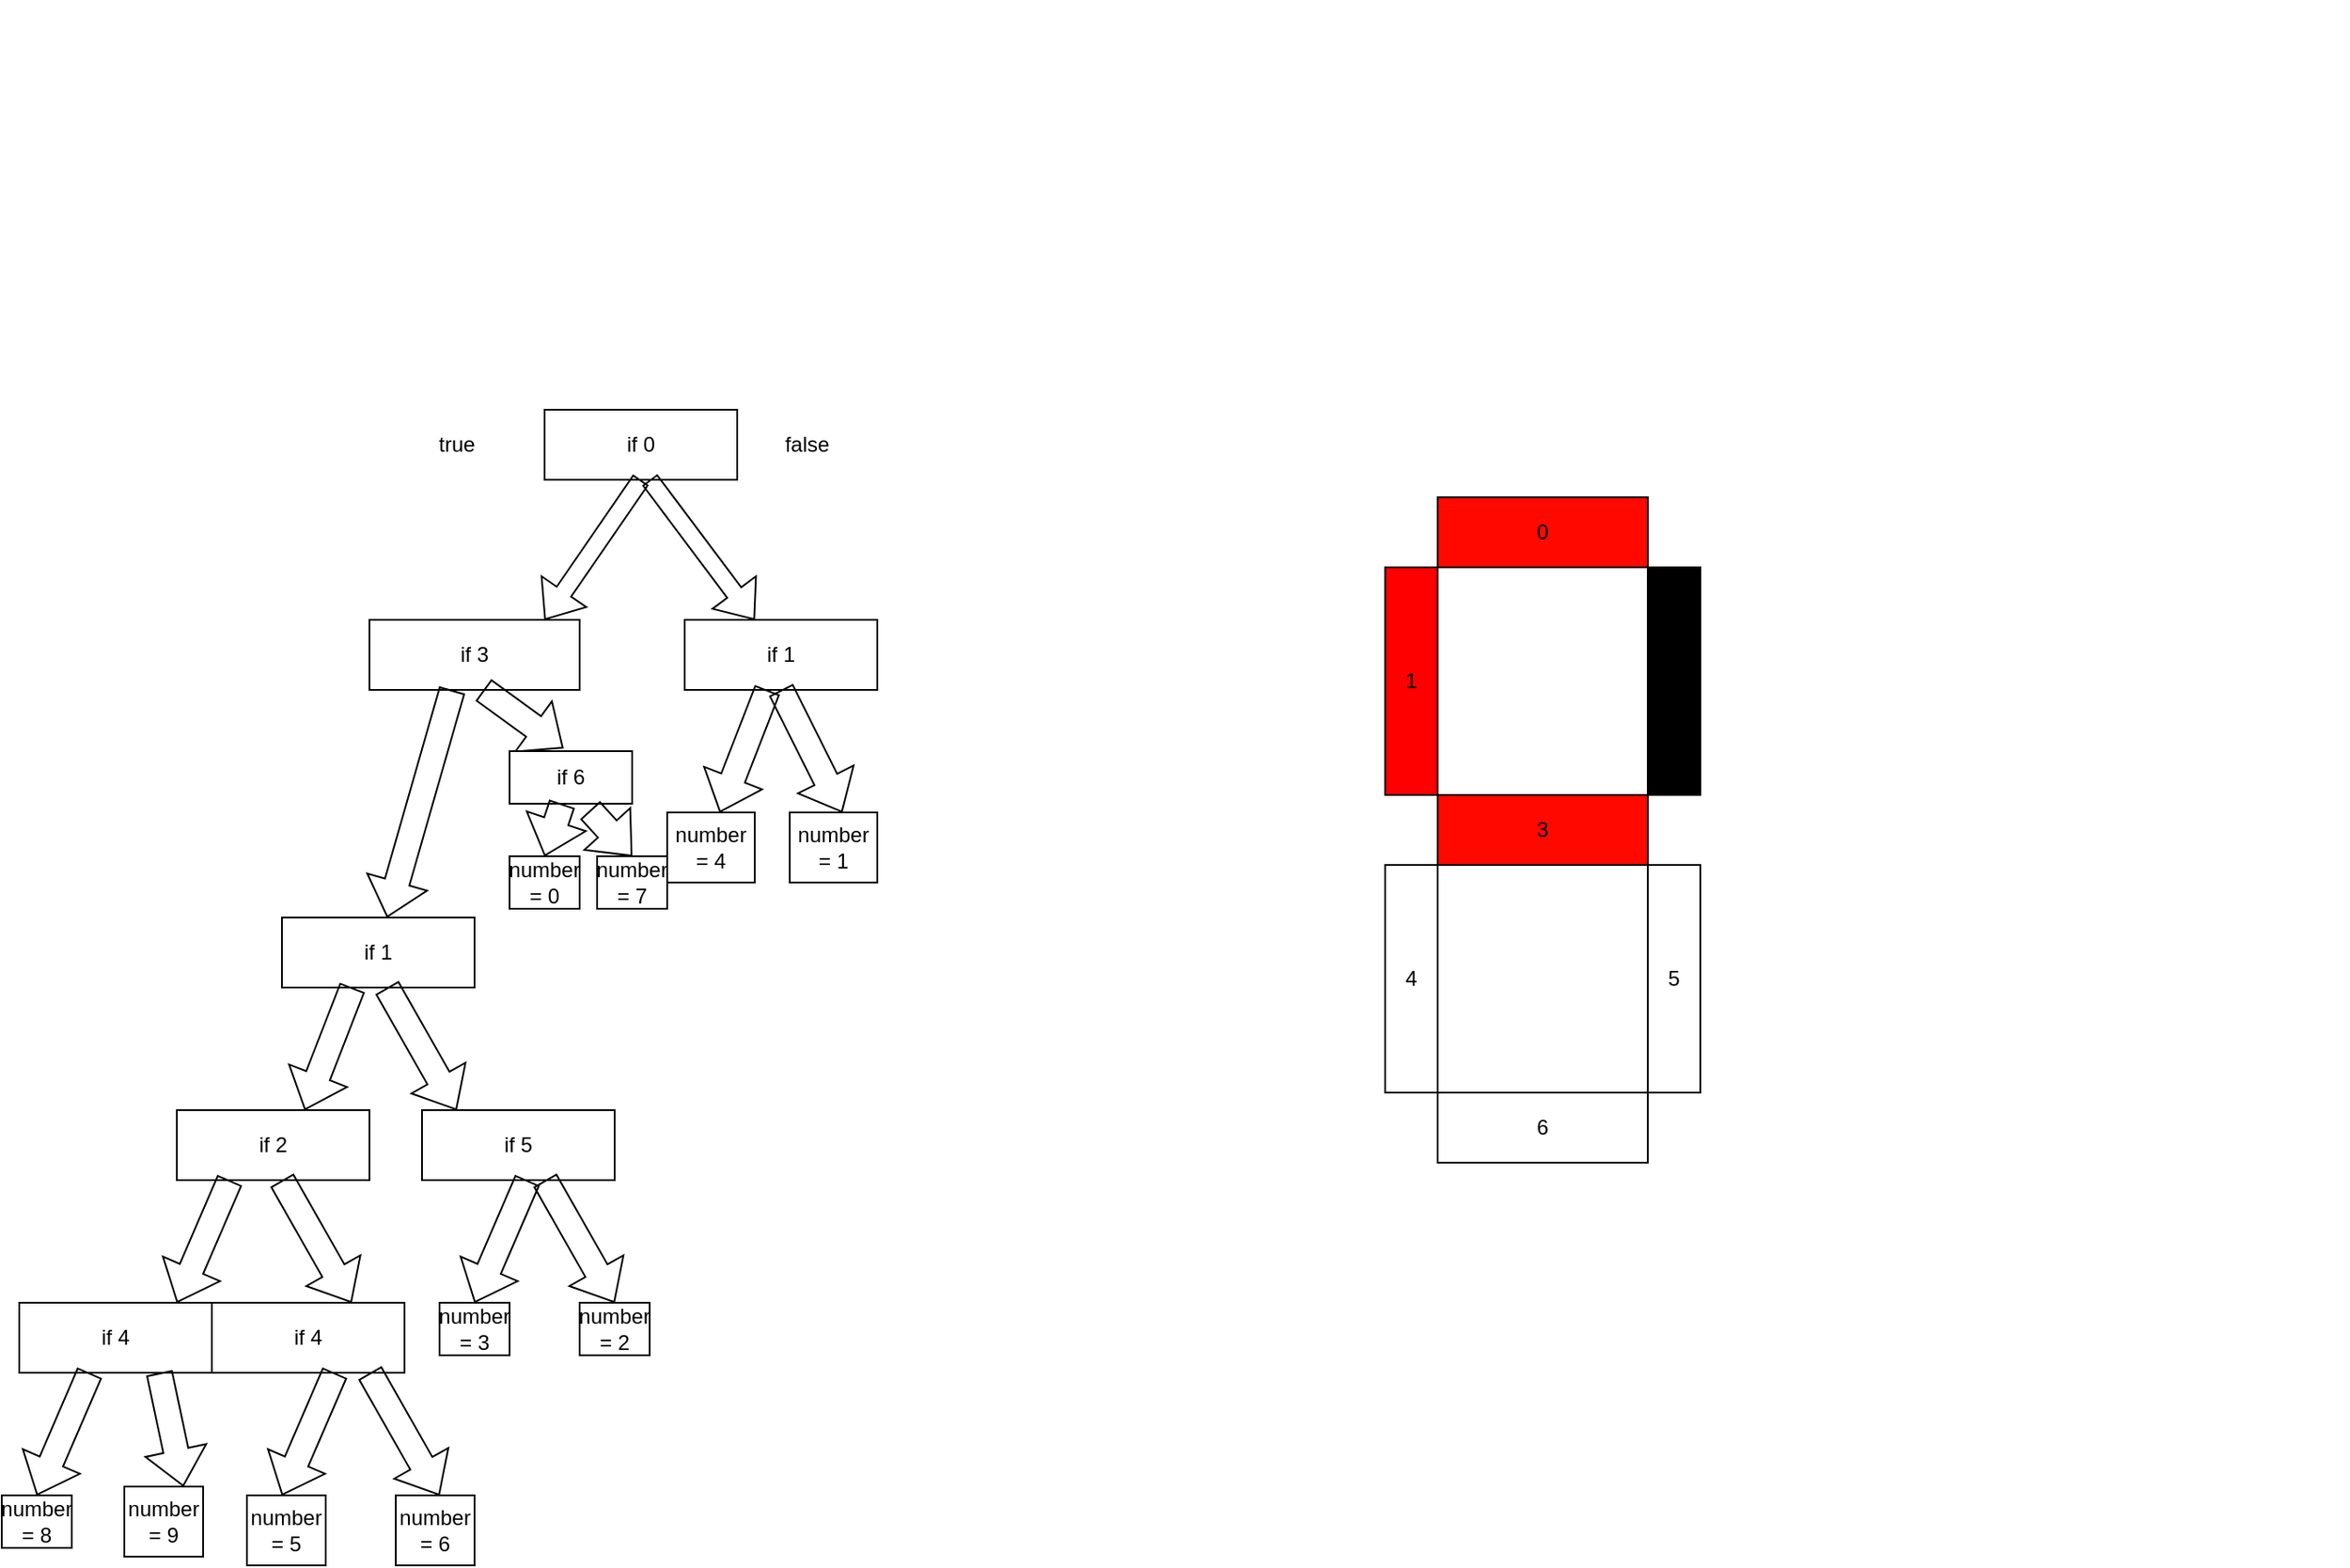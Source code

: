 <mxfile version="18.0.1" type="device"><diagram id="Xr8OxJ0P8EvN6Njdgw4-" name="Seite-1"><mxGraphModel dx="1348" dy="2014" grid="1" gridSize="10" guides="1" tooltips="1" connect="1" arrows="1" fold="1" page="1" pageScale="1" pageWidth="827" pageHeight="1169" math="0" shadow="0"><root><mxCell id="0"/><mxCell id="1" parent="0"/><mxCell id="fYKB4aPmAJ3K0RbzFW2a-1" value="0" style="rounded=0;whiteSpace=wrap;html=1;fillColor=#FF0800;" vertex="1" parent="1"><mxGeometry x="620" y="140" width="120" height="40" as="geometry"/></mxCell><mxCell id="fYKB4aPmAJ3K0RbzFW2a-3" value="1" style="rounded=0;whiteSpace=wrap;html=1;fillColor=#FF0000;" vertex="1" parent="1"><mxGeometry x="590" y="180" width="30" height="130" as="geometry"/></mxCell><mxCell id="fYKB4aPmAJ3K0RbzFW2a-4" value="2" style="rounded=0;whiteSpace=wrap;html=1;fillColor=#000000;" vertex="1" parent="1"><mxGeometry x="740" y="180" width="30" height="130" as="geometry"/></mxCell><mxCell id="fYKB4aPmAJ3K0RbzFW2a-5" value="3" style="rounded=0;whiteSpace=wrap;html=1;fillColor=#FF0800;strokeColor=#000000;" vertex="1" parent="1"><mxGeometry x="620" y="310" width="120" height="40" as="geometry"/></mxCell><mxCell id="fYKB4aPmAJ3K0RbzFW2a-6" value="4" style="rounded=0;whiteSpace=wrap;html=1;" vertex="1" parent="1"><mxGeometry x="590" y="350" width="30" height="130" as="geometry"/></mxCell><mxCell id="fYKB4aPmAJ3K0RbzFW2a-7" value="5" style="rounded=0;whiteSpace=wrap;html=1;" vertex="1" parent="1"><mxGeometry x="740" y="350" width="30" height="130" as="geometry"/></mxCell><mxCell id="fYKB4aPmAJ3K0RbzFW2a-8" value="6" style="rounded=0;whiteSpace=wrap;html=1;" vertex="1" parent="1"><mxGeometry x="620" y="480" width="120" height="40" as="geometry"/></mxCell><mxCell id="fYKB4aPmAJ3K0RbzFW2a-9" value="if 0" style="rounded=0;whiteSpace=wrap;html=1;" vertex="1" parent="1"><mxGeometry x="110" y="90" width="110" height="40" as="geometry"/></mxCell><mxCell id="fYKB4aPmAJ3K0RbzFW2a-10" value="" style="shape=flexArrow;endArrow=classic;html=1;rounded=0;" edge="1" parent="1"><mxGeometry width="50" height="50" relative="1" as="geometry"><mxPoint x="170" y="130" as="sourcePoint"/><mxPoint x="230" y="210" as="targetPoint"/></mxGeometry></mxCell><mxCell id="fYKB4aPmAJ3K0RbzFW2a-11" value="" style="shape=flexArrow;endArrow=classic;html=1;rounded=0;exitX=0.5;exitY=1;exitDx=0;exitDy=0;" edge="1" parent="1" source="fYKB4aPmAJ3K0RbzFW2a-9"><mxGeometry width="50" height="50" relative="1" as="geometry"><mxPoint x="160" y="140" as="sourcePoint"/><mxPoint x="110" y="210" as="targetPoint"/></mxGeometry></mxCell><mxCell id="fYKB4aPmAJ3K0RbzFW2a-12" value="if 1" style="rounded=0;whiteSpace=wrap;html=1;" vertex="1" parent="1"><mxGeometry x="190" y="210" width="110" height="40" as="geometry"/></mxCell><mxCell id="fYKB4aPmAJ3K0RbzFW2a-13" value="if 3" style="rounded=0;whiteSpace=wrap;html=1;" vertex="1" parent="1"><mxGeometry x="10" y="210" width="120" height="40" as="geometry"/></mxCell><mxCell id="fYKB4aPmAJ3K0RbzFW2a-14" value="false" style="text;html=1;strokeColor=none;fillColor=none;align=center;verticalAlign=middle;whiteSpace=wrap;rounded=0;" vertex="1" parent="1"><mxGeometry x="230" y="95" width="60" height="30" as="geometry"/></mxCell><mxCell id="fYKB4aPmAJ3K0RbzFW2a-15" value="true" style="text;html=1;strokeColor=none;fillColor=none;align=center;verticalAlign=middle;whiteSpace=wrap;rounded=0;" vertex="1" parent="1"><mxGeometry x="30" y="95" width="60" height="30" as="geometry"/></mxCell><mxCell id="fYKB4aPmAJ3K0RbzFW2a-17" value="" style="shape=flexArrow;endArrow=classic;html=1;rounded=0;width=14.483;endSize=6.517;" edge="1" parent="1" source="fYKB4aPmAJ3K0RbzFW2a-12"><mxGeometry width="50" height="50" relative="1" as="geometry"><mxPoint x="180" y="140" as="sourcePoint"/><mxPoint x="210" y="320" as="targetPoint"/></mxGeometry></mxCell><mxCell id="fYKB4aPmAJ3K0RbzFW2a-18" value="number = 4" style="rounded=0;whiteSpace=wrap;html=1;" vertex="1" parent="1"><mxGeometry x="180" y="320" width="50" height="40" as="geometry"/></mxCell><mxCell id="fYKB4aPmAJ3K0RbzFW2a-19" value="" style="shape=flexArrow;endArrow=classic;html=1;rounded=0;width=14.483;endSize=6.517;exitX=0.5;exitY=1;exitDx=0;exitDy=0;" edge="1" parent="1" source="fYKB4aPmAJ3K0RbzFW2a-12"><mxGeometry width="50" height="50" relative="1" as="geometry"><mxPoint x="247.222" y="260" as="sourcePoint"/><mxPoint x="280" y="320" as="targetPoint"/></mxGeometry></mxCell><mxCell id="fYKB4aPmAJ3K0RbzFW2a-20" value="number = 1" style="rounded=0;whiteSpace=wrap;html=1;" vertex="1" parent="1"><mxGeometry x="250" y="320" width="50" height="40" as="geometry"/></mxCell><mxCell id="fYKB4aPmAJ3K0RbzFW2a-21" value="" style="shape=flexArrow;endArrow=classic;html=1;rounded=0;width=14.483;endSize=6.517;" edge="1" parent="1"><mxGeometry width="50" height="50" relative="1" as="geometry"><mxPoint x="57.222" y="250" as="sourcePoint"/><mxPoint x="20" y="380" as="targetPoint"/></mxGeometry></mxCell><mxCell id="fYKB4aPmAJ3K0RbzFW2a-22" value="" style="shape=flexArrow;endArrow=classic;html=1;rounded=0;width=14.483;endSize=6.517;exitX=0.5;exitY=1;exitDx=0;exitDy=0;entryX=0.439;entryY=-0.057;entryDx=0;entryDy=0;entryPerimeter=0;" edge="1" parent="1" target="fYKB4aPmAJ3K0RbzFW2a-24"><mxGeometry width="50" height="50" relative="1" as="geometry"><mxPoint x="75.0" y="250" as="sourcePoint"/><mxPoint x="110.0" y="320" as="targetPoint"/></mxGeometry></mxCell><mxCell id="fYKB4aPmAJ3K0RbzFW2a-24" value="if 6" style="rounded=0;whiteSpace=wrap;html=1;" vertex="1" parent="1"><mxGeometry x="90" y="285" width="70" height="30" as="geometry"/></mxCell><mxCell id="fYKB4aPmAJ3K0RbzFW2a-25" value="" style="shape=flexArrow;endArrow=classic;html=1;rounded=0;width=14.483;endSize=6.517;exitX=0.656;exitY=1.121;exitDx=0;exitDy=0;exitPerimeter=0;" edge="1" parent="1" source="fYKB4aPmAJ3K0RbzFW2a-24"><mxGeometry width="50" height="50" relative="1" as="geometry"><mxPoint x="85" y="225" as="sourcePoint"/><mxPoint x="160" y="345" as="targetPoint"/></mxGeometry></mxCell><mxCell id="fYKB4aPmAJ3K0RbzFW2a-26" value="" style="shape=flexArrow;endArrow=classic;html=1;rounded=0;width=14.483;endSize=6.517;" edge="1" parent="1" source="fYKB4aPmAJ3K0RbzFW2a-24"><mxGeometry width="50" height="50" relative="1" as="geometry"><mxPoint x="145.92" y="328.63" as="sourcePoint"/><mxPoint x="110" y="345" as="targetPoint"/></mxGeometry></mxCell><mxCell id="fYKB4aPmAJ3K0RbzFW2a-27" value="number = 7" style="rounded=0;whiteSpace=wrap;html=1;" vertex="1" parent="1"><mxGeometry x="140" y="345" width="40" height="30" as="geometry"/></mxCell><mxCell id="fYKB4aPmAJ3K0RbzFW2a-28" value="number = 0" style="rounded=0;whiteSpace=wrap;html=1;" vertex="1" parent="1"><mxGeometry x="90" y="345" width="40" height="30" as="geometry"/></mxCell><mxCell id="fYKB4aPmAJ3K0RbzFW2a-29" value="" style="shape=image;verticalLabelPosition=bottom;labelBackgroundColor=default;verticalAlign=top;aspect=fixed;imageAspect=0;image=https://electronics-fun.com/wp-content/uploads/2020/11/Seven-segment-display.png;" vertex="1" parent="1"><mxGeometry x="620" y="-144" width="520" height="274" as="geometry"/></mxCell><mxCell id="fYKB4aPmAJ3K0RbzFW2a-30" value="if 1" style="rounded=0;whiteSpace=wrap;html=1;" vertex="1" parent="1"><mxGeometry x="-40" y="380" width="110" height="40" as="geometry"/></mxCell><mxCell id="fYKB4aPmAJ3K0RbzFW2a-31" value="" style="shape=flexArrow;endArrow=classic;html=1;rounded=0;width=14.483;endSize=6.517;" edge="1" parent="1"><mxGeometry width="50" height="50" relative="1" as="geometry"><mxPoint x="0.222" y="420" as="sourcePoint"/><mxPoint x="-27" y="490" as="targetPoint"/></mxGeometry></mxCell><mxCell id="fYKB4aPmAJ3K0RbzFW2a-32" value="" style="shape=flexArrow;endArrow=classic;html=1;rounded=0;width=14.483;endSize=6.517;" edge="1" parent="1"><mxGeometry width="50" height="50" relative="1" as="geometry"><mxPoint x="20.002" y="420" as="sourcePoint"/><mxPoint x="59.78" y="490" as="targetPoint"/></mxGeometry></mxCell><mxCell id="fYKB4aPmAJ3K0RbzFW2a-33" value="if 5" style="rounded=0;whiteSpace=wrap;html=1;" vertex="1" parent="1"><mxGeometry x="40" y="490" width="110" height="40" as="geometry"/></mxCell><mxCell id="fYKB4aPmAJ3K0RbzFW2a-34" value="" style="shape=flexArrow;endArrow=classic;html=1;rounded=0;width=14.483;endSize=6.517;" edge="1" parent="1"><mxGeometry width="50" height="50" relative="1" as="geometry"><mxPoint x="110.222" y="530" as="sourcePoint"/><mxPoint x="150.0" y="600" as="targetPoint"/></mxGeometry></mxCell><mxCell id="fYKB4aPmAJ3K0RbzFW2a-35" value="" style="shape=flexArrow;endArrow=classic;html=1;rounded=0;width=14.483;endSize=6.517;" edge="1" parent="1"><mxGeometry width="50" height="50" relative="1" as="geometry"><mxPoint x="100.222" y="530" as="sourcePoint"/><mxPoint x="70" y="600" as="targetPoint"/></mxGeometry></mxCell><mxCell id="fYKB4aPmAJ3K0RbzFW2a-36" value="number = 3" style="rounded=0;whiteSpace=wrap;html=1;" vertex="1" parent="1"><mxGeometry x="50" y="600" width="40" height="30" as="geometry"/></mxCell><mxCell id="fYKB4aPmAJ3K0RbzFW2a-37" value="number = 2" style="rounded=0;whiteSpace=wrap;html=1;" vertex="1" parent="1"><mxGeometry x="130" y="600" width="40" height="30" as="geometry"/></mxCell><mxCell id="fYKB4aPmAJ3K0RbzFW2a-38" value="if 2" style="rounded=0;whiteSpace=wrap;html=1;" vertex="1" parent="1"><mxGeometry x="-100" y="490" width="110" height="40" as="geometry"/></mxCell><mxCell id="fYKB4aPmAJ3K0RbzFW2a-39" value="" style="shape=flexArrow;endArrow=classic;html=1;rounded=0;width=14.483;endSize=6.517;" edge="1" parent="1"><mxGeometry width="50" height="50" relative="1" as="geometry"><mxPoint x="-69.778" y="530" as="sourcePoint"/><mxPoint x="-100" y="600" as="targetPoint"/></mxGeometry></mxCell><mxCell id="fYKB4aPmAJ3K0RbzFW2a-40" value="" style="shape=flexArrow;endArrow=classic;html=1;rounded=0;width=14.483;endSize=6.517;" edge="1" parent="1"><mxGeometry width="50" height="50" relative="1" as="geometry"><mxPoint x="-39.998" y="530" as="sourcePoint"/><mxPoint x="-0.22" y="600" as="targetPoint"/></mxGeometry></mxCell><mxCell id="fYKB4aPmAJ3K0RbzFW2a-41" value="if 4" style="rounded=0;whiteSpace=wrap;html=1;" vertex="1" parent="1"><mxGeometry x="-190" y="600" width="110" height="40" as="geometry"/></mxCell><mxCell id="fYKB4aPmAJ3K0RbzFW2a-42" value="" style="shape=flexArrow;endArrow=classic;html=1;rounded=0;width=14.483;endSize=6.517;entryX=0;entryY=0.25;entryDx=0;entryDy=0;" edge="1" parent="1" target="fYKB4aPmAJ3K0RbzFW2a-43"><mxGeometry width="50" height="50" relative="1" as="geometry"><mxPoint x="-109.998" y="640" as="sourcePoint"/><mxPoint x="-70.22" y="710" as="targetPoint"/></mxGeometry></mxCell><mxCell id="fYKB4aPmAJ3K0RbzFW2a-43" value="number = 9" style="rounded=0;whiteSpace=wrap;html=1;direction=south;" vertex="1" parent="1"><mxGeometry x="-130" y="705" width="45" height="40" as="geometry"/></mxCell><mxCell id="fYKB4aPmAJ3K0RbzFW2a-44" value="number = 8" style="rounded=0;whiteSpace=wrap;html=1;" vertex="1" parent="1"><mxGeometry x="-200" y="710" width="40" height="30" as="geometry"/></mxCell><mxCell id="fYKB4aPmAJ3K0RbzFW2a-45" value="" style="shape=flexArrow;endArrow=classic;html=1;rounded=0;width=14.483;endSize=6.517;" edge="1" parent="1"><mxGeometry width="50" height="50" relative="1" as="geometry"><mxPoint x="-149.778" y="640" as="sourcePoint"/><mxPoint x="-180" y="710" as="targetPoint"/></mxGeometry></mxCell><mxCell id="fYKB4aPmAJ3K0RbzFW2a-46" value="if 4" style="rounded=0;whiteSpace=wrap;html=1;" vertex="1" parent="1"><mxGeometry x="-80" y="600" width="110" height="40" as="geometry"/></mxCell><mxCell id="fYKB4aPmAJ3K0RbzFW2a-47" value="" style="shape=flexArrow;endArrow=classic;html=1;rounded=0;width=14.483;endSize=6.517;" edge="1" parent="1"><mxGeometry width="50" height="50" relative="1" as="geometry"><mxPoint x="10.222" y="640" as="sourcePoint"/><mxPoint x="50.0" y="710" as="targetPoint"/></mxGeometry></mxCell><mxCell id="fYKB4aPmAJ3K0RbzFW2a-48" value="" style="shape=flexArrow;endArrow=classic;html=1;rounded=0;width=14.483;endSize=6.517;" edge="1" parent="1"><mxGeometry width="50" height="50" relative="1" as="geometry"><mxPoint x="-9.778" y="640" as="sourcePoint"/><mxPoint x="-40" y="710" as="targetPoint"/></mxGeometry></mxCell><mxCell id="fYKB4aPmAJ3K0RbzFW2a-50" value="number = 5" style="rounded=0;whiteSpace=wrap;html=1;direction=south;" vertex="1" parent="1"><mxGeometry x="-60" y="710" width="45" height="40" as="geometry"/></mxCell><mxCell id="fYKB4aPmAJ3K0RbzFW2a-51" value="number = 6" style="rounded=0;whiteSpace=wrap;html=1;direction=south;" vertex="1" parent="1"><mxGeometry x="25" y="710" width="45" height="40" as="geometry"/></mxCell></root></mxGraphModel></diagram></mxfile>